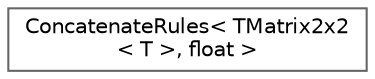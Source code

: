digraph "Graphical Class Hierarchy"
{
 // INTERACTIVE_SVG=YES
 // LATEX_PDF_SIZE
  bgcolor="transparent";
  edge [fontname=Helvetica,fontsize=10,labelfontname=Helvetica,labelfontsize=10];
  node [fontname=Helvetica,fontsize=10,shape=box,height=0.2,width=0.4];
  rankdir="LR";
  Node0 [id="Node000000",label="ConcatenateRules\< TMatrix2x2\l\< T \>, float \>",height=0.2,width=0.4,color="grey40", fillcolor="white", style="filled",URL="$de/d76/structConcatenateRules_3_01TMatrix2x2_3_01T_01_4_00_01float_01_4.html",tooltip=" "];
}
